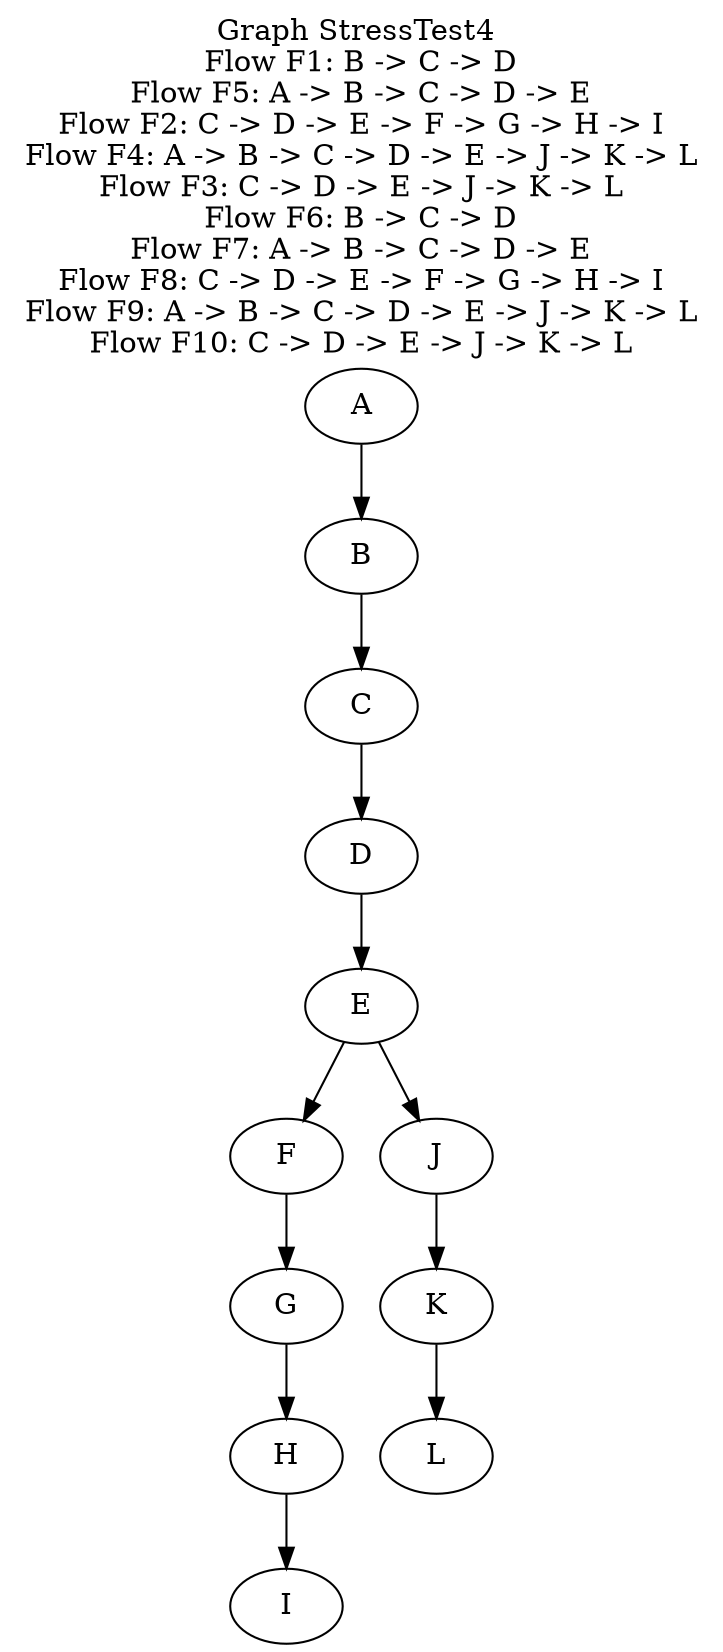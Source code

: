 // Course CS2820 Authentication Tag: KsHSMYtQl1ijMSrGxE6GoxZH46oMHc9QYbbQcwAALec4z+xBWxMSay+oQB2rtaBtqInZiudLRklLLvarVWi1pH7gu+j11XH3c+AE/IqqDqQ=
strict digraph StressTest4 {
    B  -> C  -> D; 
    A  -> B  -> C  -> D  -> E; 
    C  -> D  -> E  -> F  -> G  -> H  -> I; 
    A  -> B  -> C  -> D  -> E  -> J  -> K  -> L; 
    C  -> D  -> E  -> J  -> K  -> L; 
    B  -> C  -> D; 
    A  -> B  -> C  -> D  -> E; 
    C  -> D  -> E  -> F  -> G  -> H  -> I; 
    A  -> B  -> C  -> D  -> E  -> J  -> K  -> L; 
    C  -> D  -> E  -> J  -> K  -> L; 
labelloc  =  "t" 
label = <Graph StressTest4 <br/>
Flow F1: B -&#62; C -&#62; D<br/>
Flow F5: A -&#62; B -&#62; C -&#62; D -&#62; E<br/>
Flow F2: C -&#62; D -&#62; E -&#62; F -&#62; G -&#62; H -&#62; I<br/>
Flow F4: A -&#62; B -&#62; C -&#62; D -&#62; E -&#62; J -&#62; K -&#62; L<br/>
Flow F3: C -&#62; D -&#62; E -&#62; J -&#62; K -&#62; L<br/>
Flow F6: B -&#62; C -&#62; D<br/>
Flow F7: A -&#62; B -&#62; C -&#62; D -&#62; E<br/>
Flow F8: C -&#62; D -&#62; E -&#62; F -&#62; G -&#62; H -&#62; I<br/>
Flow F9: A -&#62; B -&#62; C -&#62; D -&#62; E -&#62; J -&#62; K -&#62; L<br/>
Flow F10: C -&#62; D -&#62; E -&#62; J -&#62; K -&#62; L<br/>
>
} 
